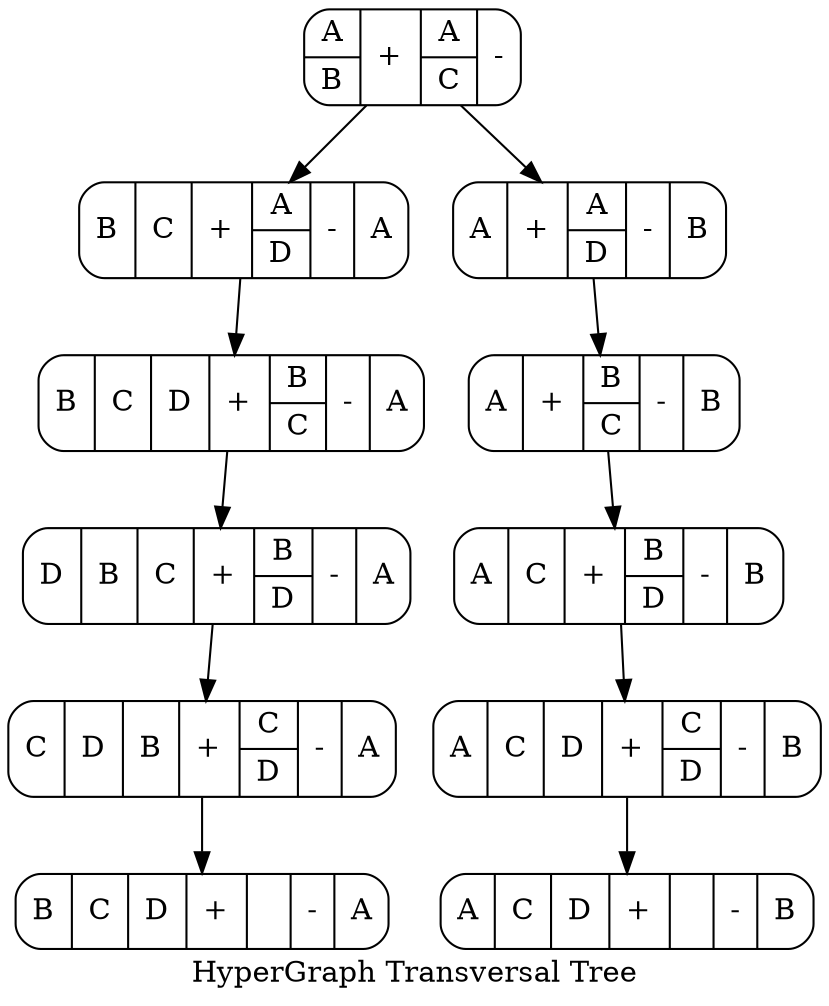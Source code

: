 digraph noname{
node [style=rounded]
	DFBEFDDDDCEAEEBBFECAFFEFBADDABECFDECFFFCCCC [label="{A|B}|{+}|{A|C}|{-}", shape = "record"];
	DFBEFDDDDCEAEEBBFECAFFEFBADDABECFDECFFFCCCC -> EACFFAFAFCEEECABBFEDEBFAEEABEABCADFABCEAFCD;
	EACFFAFAFCEEECABBFEDEBFAEEABEABCADFABCEAFCD [label="{B}|{C}|{+}|{A|D}|{-}|{A}", shape = "record"];
	EACFFAFAFCEEECABBFEDEBFAEEABEABCADFABCEAFCD -> BCDEFBBEFDEADFFAAFFCBDEFCECCBCACDDEACDEBBCB;
	BCDEFBBEFDEADFFAAFFCBDEFCECCBCACDDEACDEBBCB [label="{B}|{C}|{D}|{+}|{B|C}|{-}|{A}", shape = "record"];
	BCDEFBBEFDEADFFAAFFCBDEFCECCBCACDDEACDEBBCB -> CAECACFADAEBDBBDCEECFFAFADBBCEBECFECBCCDCAC;
	CAECACFADAEBDBBDCEECFFAFADBBCEBECFECBCCDCAC [label="{D}|{B}|{C}|{+}|{B|D}|{-}|{A}", shape = "record"];
	CAECACFADAEBDBBDCEECFFAFADBBCEBECFECBCCDCAC -> FBDDBBFDECBBCDDCFFDCBAEDCADDDBFADCBCCAAABBA;
	FBDDBBFDECBBCDDCFFDCBAEDCADDDBFADCBCCAAABBA [label="{C}|{D}|{B}|{+}|{C|D}|{-}|{A}", shape = "record"];
	FBDDBBFDECBBCDDCFFDCBAEDCADDDBFADCBCCAAABBA -> DEDDCCACDBAEBBBCCCBCDBEADCECDFAFCDCCDBEAACC;
	DEDDCCACDBAEBBBCCCBCDBEADCECDFAFCDCCDBEAACC [label="{B}|{C}|{D}|{+}|{}|{-}|{A}", shape = "record"];
	DFBEFDDDDCEAEEBBFECAFFEFBADDABECFDECFFFCCCC -> DDBCEAAFDAEBECBDBFDBAABECDCAACBDFCEBBEAECCF;
	DDBCEAAFDAEBECBDBFDBAABECDCAACBDFCEBBEAECCF [label="{A}|{+}|{A|D}|{-}|{B}", shape = "record"];
	DDBCEAAFDAEBECBDBFDBAABECDCAACBDFCEBBEAECCF -> FFFAEEDDCECAEECEEFEACAEEFAEBDBBAEEAAACDDEED;
	FFFAEEDDCECAEECEEFEACAEEFAEBDBBAEEAAACDDEED [label="{A}|{+}|{B|C}|{-}|{B}", shape = "record"];
	FFFAEEDDCECAEECEEFEACAEEFAEBDBBAEEAAACDDEED -> CCEEADAAFBEDEFAAAFFEDDCBBECECAACCEFDBFBEEAA;
	CCEEADAAFBEDEFAAAFFEDDCBBECECAACCEFDBFBEEAA [label="{A}|{C}|{+}|{B|D}|{-}|{B}", shape = "record"];
	CCEEADAAFBEDEFAAAFFEDDCBBECECAACCEFDBFBEEAA -> DDABBFAFADBFEEBBECBFEFCFEFBCEFAFCAEDDEABFBA;
	DDABBFAFADBFEEBBECBFEFCFEFBCEFAFCAEDDEABFBA [label="{A}|{C}|{D}|{+}|{C|D}|{-}|{B}", shape = "record"];
	DDABBFAFADBFEEBBECBFEFCFEFBCEFAFCAEDDEABFBA -> BDCCCCBBAADACCFFEEDBAEFBFDBFAAFCEFEEBAFAEAE;
	BDCCCCBBAADACCFFEEDBAEFBFDBFAAFCEFEEBAFAEAE [label="{A}|{C}|{D}|{+}|{}|{-}|{B}", shape = "record"];
label = "HyperGraph Transversal Tree";
}


